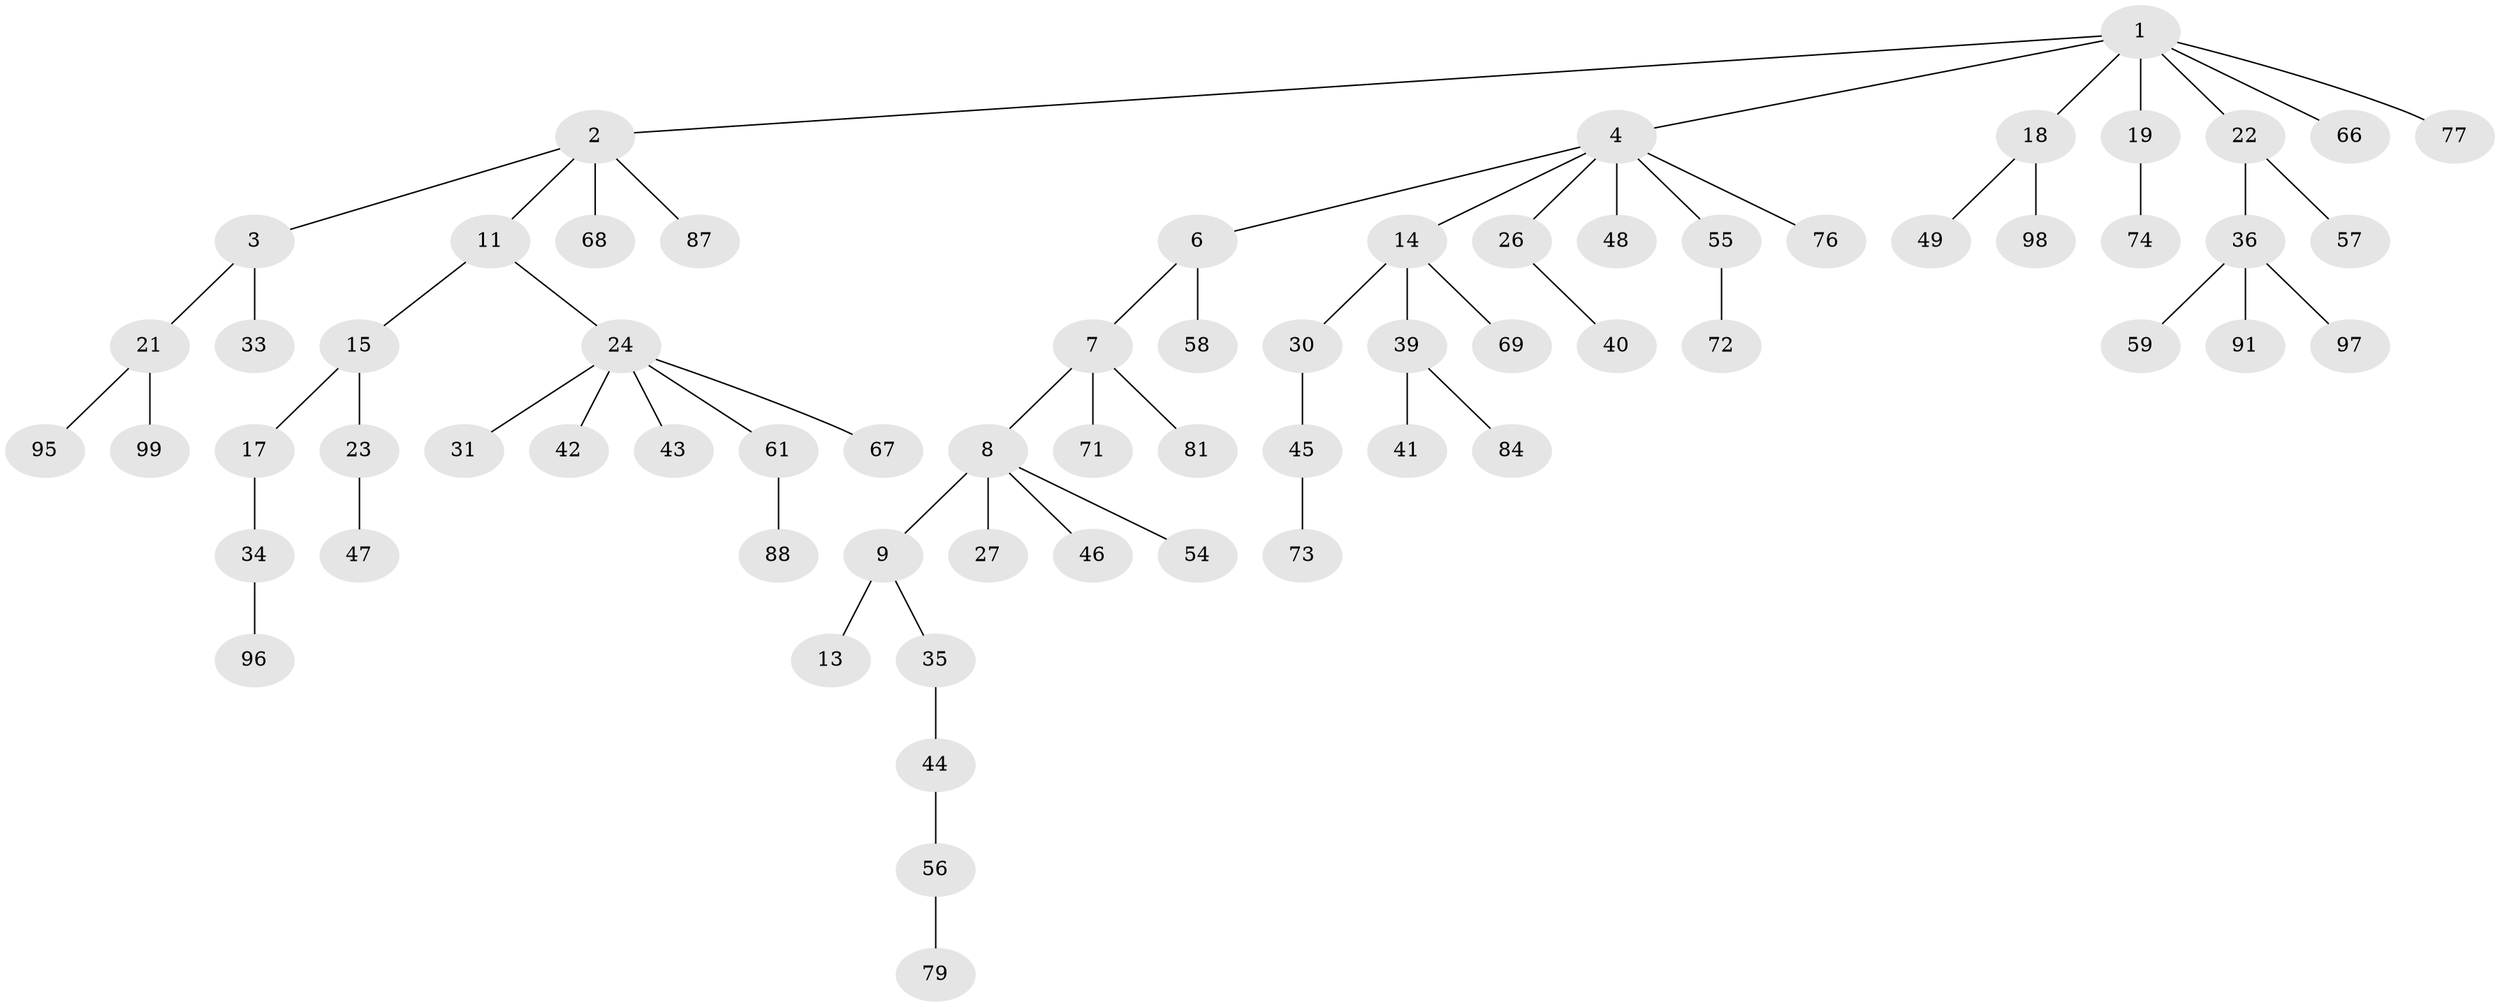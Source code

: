 // original degree distribution, {8: 0.010101010101010102, 5: 0.030303030303030304, 4: 0.0707070707070707, 6: 0.010101010101010102, 3: 0.15151515151515152, 2: 0.2222222222222222, 1: 0.5050505050505051}
// Generated by graph-tools (version 1.1) at 2025/11/02/27/25 16:11:25]
// undirected, 66 vertices, 65 edges
graph export_dot {
graph [start="1"]
  node [color=gray90,style=filled];
  1 [super="+70"];
  2 [super="+32"];
  3 [super="+28"];
  4 [super="+5"];
  6;
  7 [super="+51"];
  8 [super="+10"];
  9 [super="+38"];
  11 [super="+12"];
  13;
  14 [super="+16"];
  15 [super="+80"];
  17 [super="+20"];
  18 [super="+63"];
  19;
  21;
  22 [super="+94"];
  23 [super="+29"];
  24 [super="+25"];
  26 [super="+37"];
  27 [super="+53"];
  30 [super="+60"];
  31;
  33 [super="+75"];
  34 [super="+52"];
  35 [super="+83"];
  36 [super="+50"];
  39;
  40;
  41;
  42;
  43;
  44;
  45 [super="+90"];
  46;
  47;
  48 [super="+92"];
  49;
  54 [super="+85"];
  55;
  56 [super="+65"];
  57 [super="+64"];
  58 [super="+78"];
  59;
  61 [super="+62"];
  66 [super="+93"];
  67;
  68;
  69;
  71 [super="+86"];
  72;
  73 [super="+82"];
  74 [super="+89"];
  76;
  77;
  79;
  81;
  84;
  87;
  88;
  91;
  95;
  96;
  97;
  98;
  99;
  1 -- 2;
  1 -- 4;
  1 -- 18;
  1 -- 19;
  1 -- 22;
  1 -- 66;
  1 -- 77;
  2 -- 3;
  2 -- 11;
  2 -- 68;
  2 -- 87;
  3 -- 21;
  3 -- 33;
  4 -- 6;
  4 -- 26;
  4 -- 48;
  4 -- 55;
  4 -- 14;
  4 -- 76;
  6 -- 7;
  6 -- 58;
  7 -- 8;
  7 -- 81;
  7 -- 71;
  8 -- 9;
  8 -- 27;
  8 -- 46;
  8 -- 54;
  9 -- 13;
  9 -- 35;
  11 -- 24;
  11 -- 15;
  14 -- 39;
  14 -- 69;
  14 -- 30;
  15 -- 17;
  15 -- 23;
  17 -- 34;
  18 -- 49;
  18 -- 98;
  19 -- 74;
  21 -- 95;
  21 -- 99;
  22 -- 36;
  22 -- 57;
  23 -- 47;
  24 -- 42;
  24 -- 43;
  24 -- 67;
  24 -- 61;
  24 -- 31;
  26 -- 40;
  30 -- 45;
  34 -- 96;
  35 -- 44;
  36 -- 91;
  36 -- 97;
  36 -- 59;
  39 -- 41;
  39 -- 84;
  44 -- 56;
  45 -- 73;
  55 -- 72;
  56 -- 79;
  61 -- 88;
}

